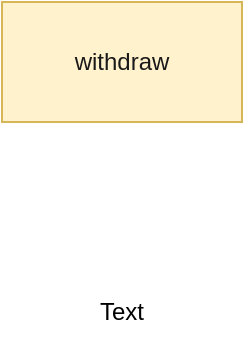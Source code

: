 <mxfile>
    <diagram id="BhFXZskS6De9bAAV0piN" name="Page-1">
        <mxGraphModel dx="985" dy="825" grid="1" gridSize="10" guides="1" tooltips="1" connect="1" arrows="1" fold="1" page="1" pageScale="1" pageWidth="827" pageHeight="1169" math="0" shadow="0">
            <root>
                <mxCell id="0"/>
                <mxCell id="1" parent="0"/>
                <mxCell id="2" value="&lt;font color=&quot;#1a1a1a&quot;&gt;withdraw&lt;/font&gt;" style="rounded=0;whiteSpace=wrap;html=1;fontStyle=0;fillColor=#fff2cc;strokeColor=#d6b656;" vertex="1" parent="1">
                    <mxGeometry x="80" y="170" width="120" height="60" as="geometry"/>
                </mxCell>
                <mxCell id="3" value="Text" style="text;html=1;strokeColor=none;fillColor=none;align=center;verticalAlign=middle;whiteSpace=wrap;rounded=0;" vertex="1" parent="1">
                    <mxGeometry x="110" y="310" width="60" height="30" as="geometry"/>
                </mxCell>
            </root>
        </mxGraphModel>
    </diagram>
</mxfile>
